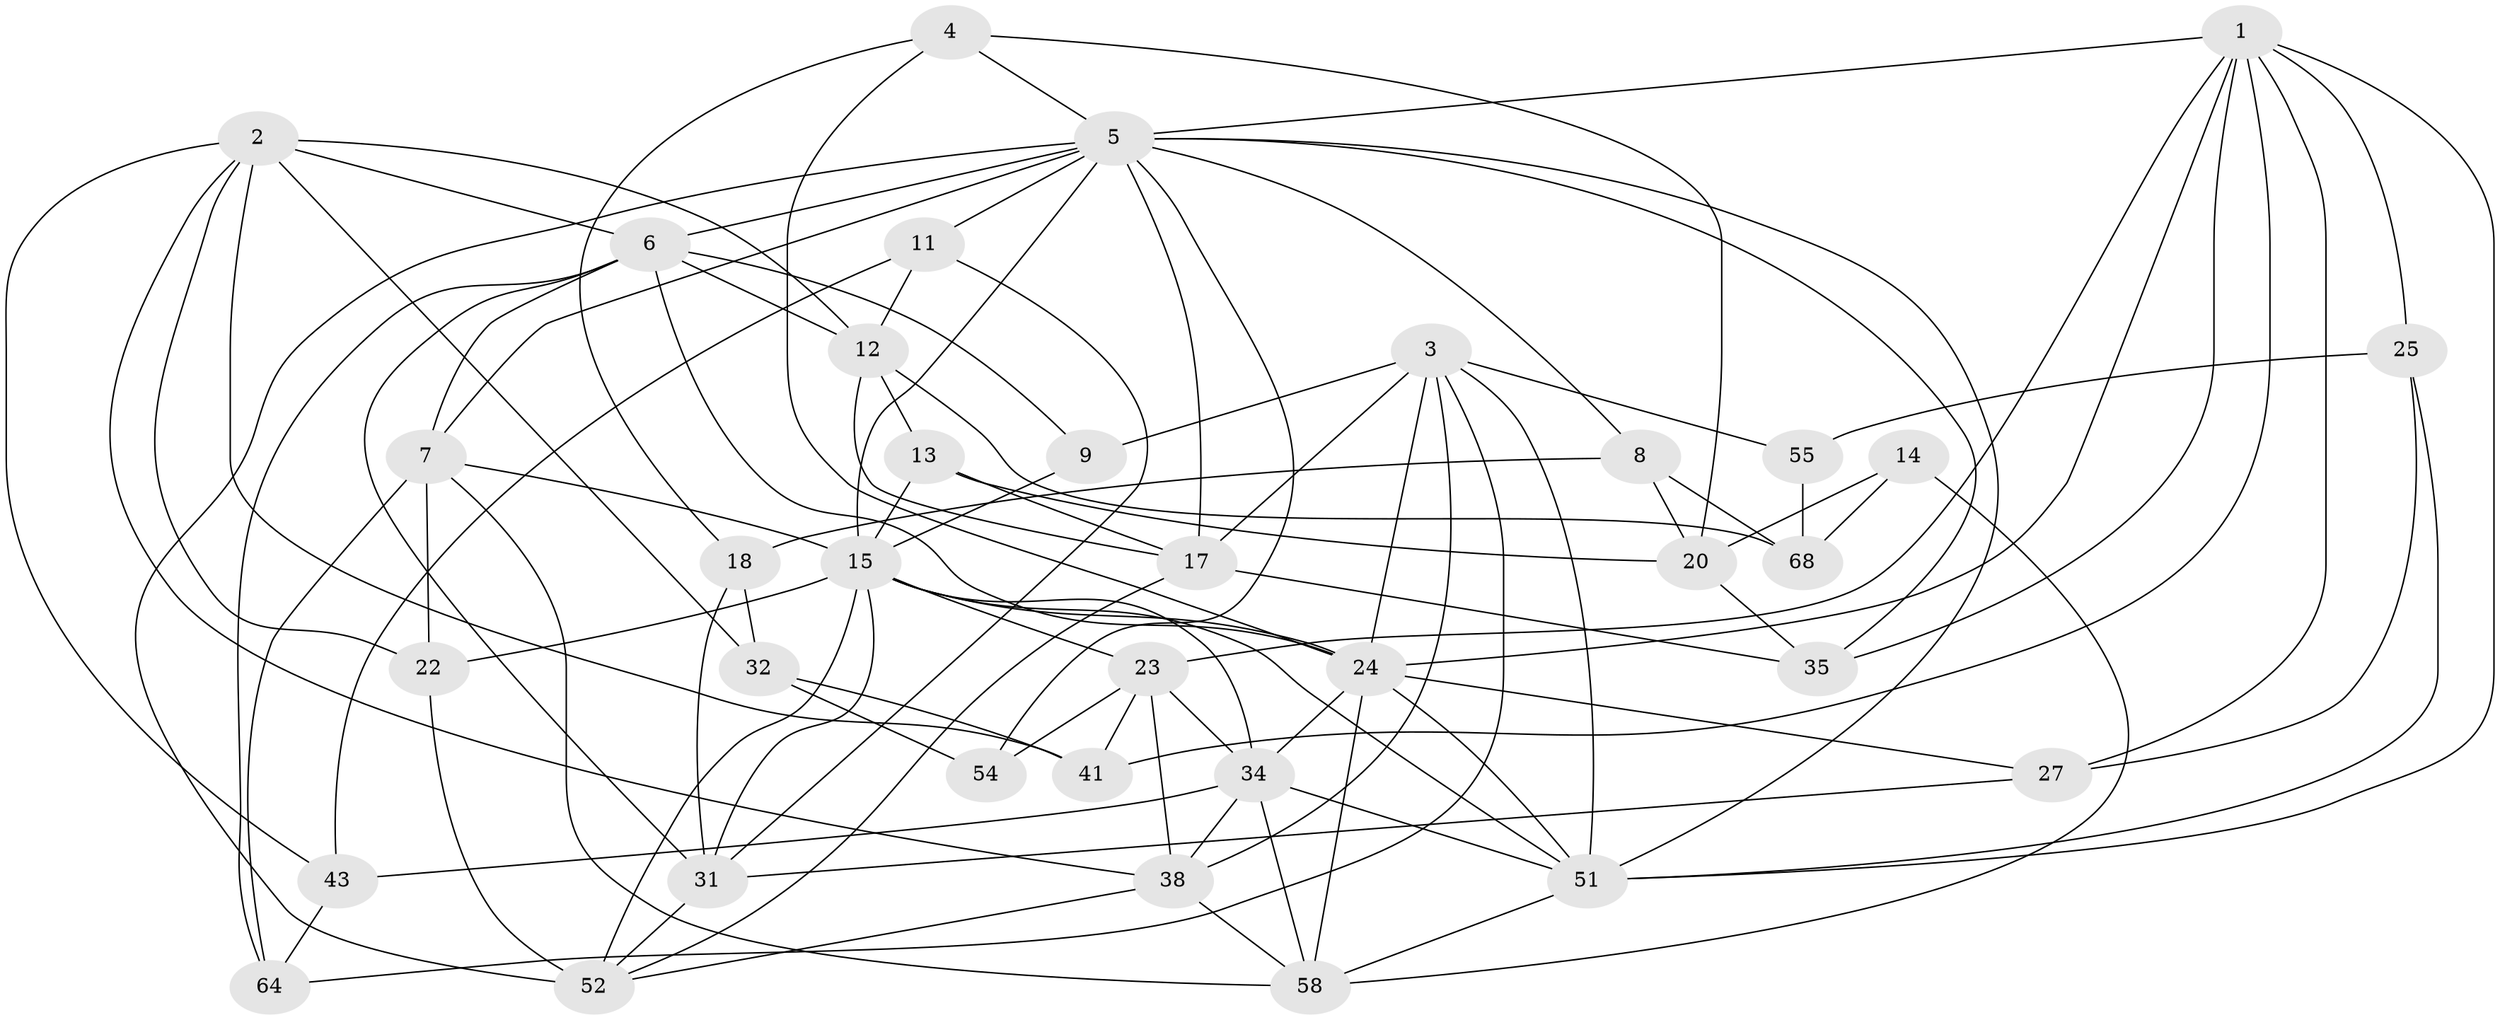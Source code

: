// original degree distribution, {4: 1.0}
// Generated by graph-tools (version 1.1) at 2025/16/03/09/25 04:16:21]
// undirected, 36 vertices, 99 edges
graph export_dot {
graph [start="1"]
  node [color=gray90,style=filled];
  1 [super="+36+37"];
  2 [super="+72+57"];
  3 [super="+63+44+16"];
  4;
  5 [super="+19+10"];
  6 [super="+29"];
  7 [super="+46"];
  8;
  9 [super="+21"];
  11;
  12 [super="+33"];
  13;
  14;
  15 [super="+42+47"];
  17 [super="+30"];
  18;
  20 [super="+26"];
  22;
  23 [super="+66"];
  24 [super="+28+49"];
  25;
  27;
  31 [super="+71"];
  32 [super="+73+40"];
  34 [super="+39+48"];
  35;
  38 [super="+45"];
  41;
  43;
  51 [super="+56+53"];
  52 [super="+59"];
  54;
  55;
  58 [super="+69"];
  64;
  68;
  1 -- 41;
  1 -- 35;
  1 -- 5;
  1 -- 25;
  1 -- 27;
  1 -- 51;
  1 -- 23;
  1 -- 24;
  2 -- 12;
  2 -- 41;
  2 -- 43;
  2 -- 32 [weight=2];
  2 -- 38;
  2 -- 22;
  2 -- 6;
  3 -- 9 [weight=3];
  3 -- 17;
  3 -- 51;
  3 -- 55 [weight=2];
  3 -- 64;
  3 -- 38;
  3 -- 24;
  4 -- 5;
  4 -- 18;
  4 -- 20;
  4 -- 24;
  5 -- 17;
  5 -- 7;
  5 -- 8;
  5 -- 11;
  5 -- 35;
  5 -- 51;
  5 -- 54;
  5 -- 15;
  5 -- 52;
  5 -- 6;
  6 -- 31;
  6 -- 64;
  6 -- 7;
  6 -- 24;
  6 -- 9;
  6 -- 12;
  7 -- 64;
  7 -- 22;
  7 -- 58;
  7 -- 15;
  8 -- 18;
  8 -- 20;
  8 -- 68;
  9 -- 15 [weight=2];
  11 -- 43;
  11 -- 31;
  11 -- 12;
  12 -- 13;
  12 -- 68;
  12 -- 17;
  13 -- 15;
  13 -- 17;
  13 -- 20;
  14 -- 58;
  14 -- 20 [weight=2];
  14 -- 68;
  15 -- 34 [weight=2];
  15 -- 52;
  15 -- 51;
  15 -- 22;
  15 -- 23;
  15 -- 24 [weight=2];
  15 -- 31;
  17 -- 35;
  17 -- 52;
  18 -- 31;
  18 -- 32;
  20 -- 35;
  22 -- 52;
  23 -- 54;
  23 -- 41;
  23 -- 38;
  23 -- 34;
  24 -- 34;
  24 -- 51;
  24 -- 58;
  24 -- 27;
  25 -- 51;
  25 -- 27;
  25 -- 55;
  27 -- 31;
  31 -- 52;
  32 -- 54 [weight=2];
  32 -- 41;
  34 -- 51;
  34 -- 43;
  34 -- 38;
  34 -- 58;
  38 -- 58;
  38 -- 52;
  43 -- 64;
  51 -- 58;
  55 -- 68;
}
